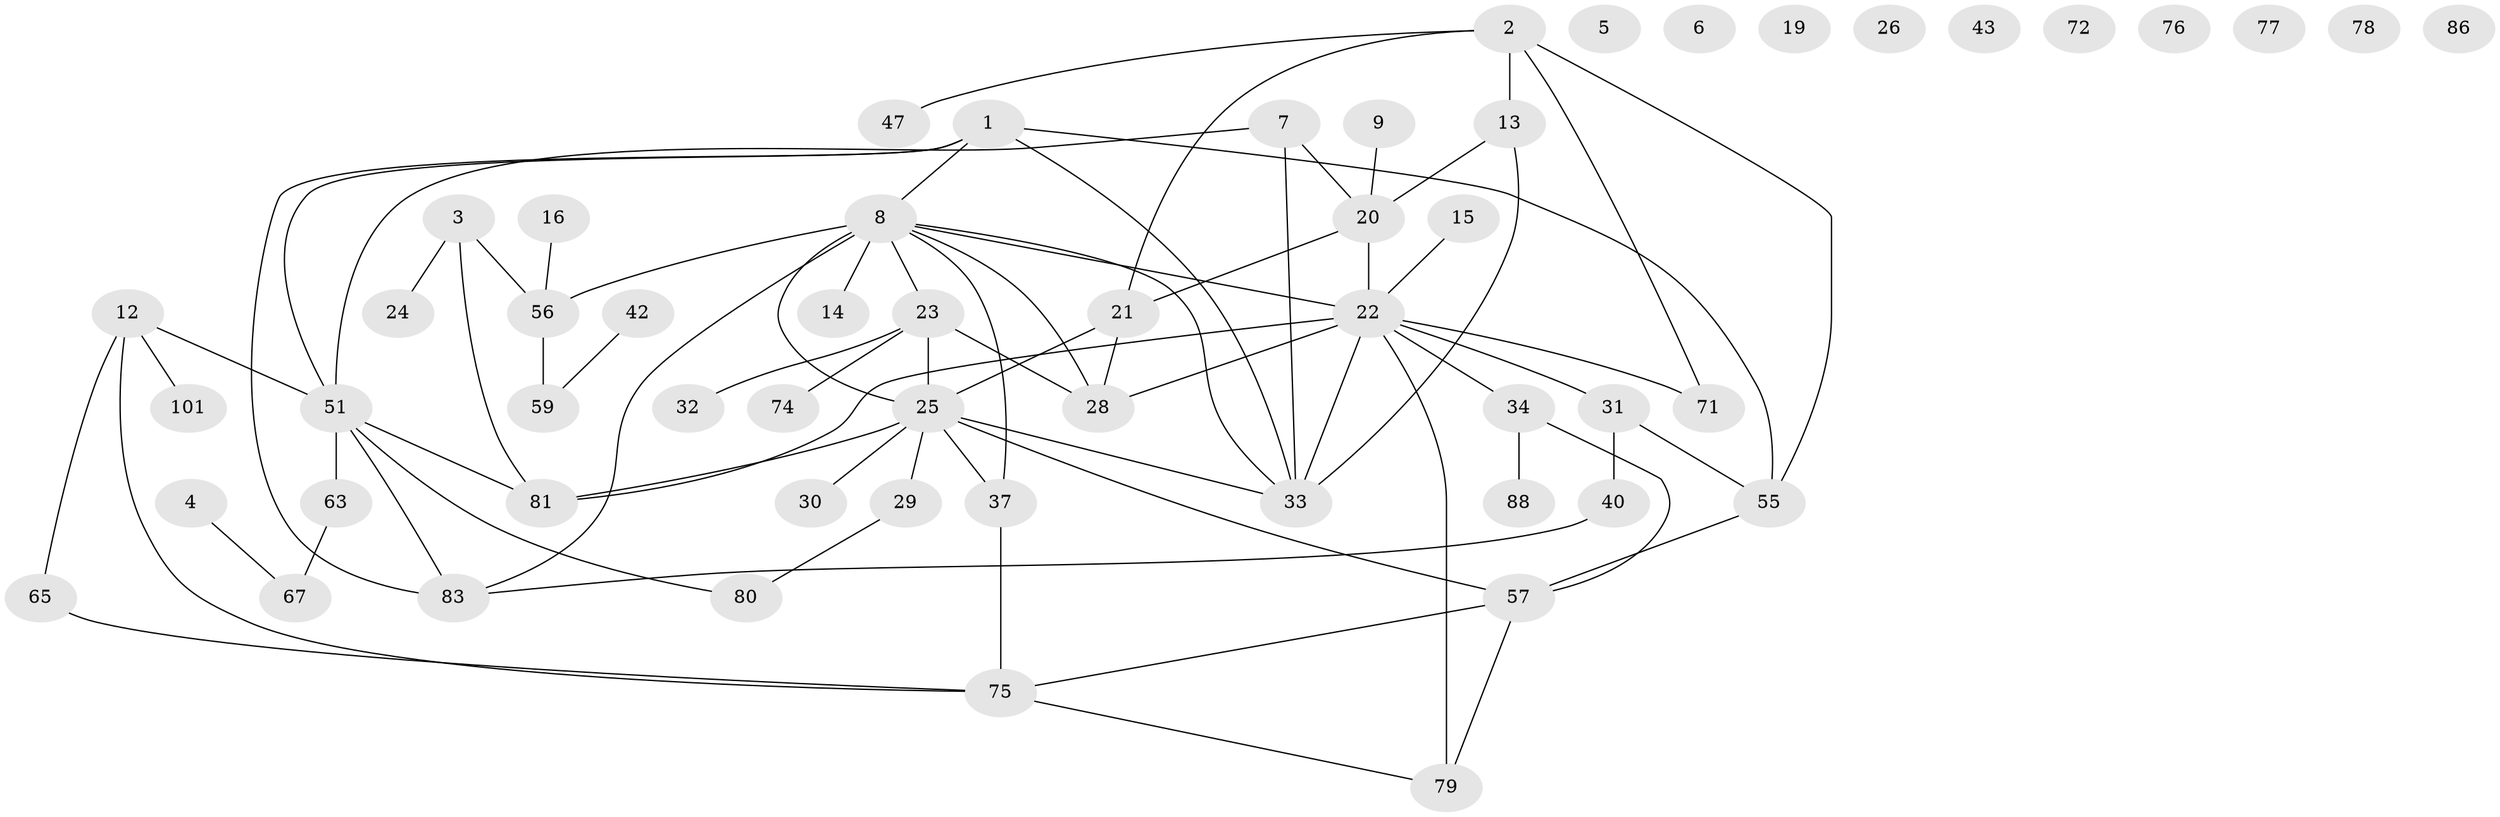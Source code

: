 // original degree distribution, {2: 0.29464285714285715, 3: 0.16964285714285715, 1: 0.23214285714285715, 0: 0.08035714285714286, 9: 0.008928571428571428, 5: 0.08928571428571429, 4: 0.10714285714285714, 6: 0.017857142857142856}
// Generated by graph-tools (version 1.1) at 2025/13/03/09/25 04:13:00]
// undirected, 56 vertices, 75 edges
graph export_dot {
graph [start="1"]
  node [color=gray90,style=filled];
  1 [super="+11"];
  2 [super="+70"];
  3 [super="+45+38"];
  4;
  5;
  6;
  7 [super="+18"];
  8 [super="+97+46+44+10"];
  9;
  12 [super="+92"];
  13 [super="+50"];
  14;
  15;
  16;
  19;
  20 [super="+36"];
  21 [super="+49"];
  22 [super="+27"];
  23 [super="+62"];
  24 [super="+35"];
  25 [super="+53"];
  26;
  28 [super="+54"];
  29;
  30;
  31 [super="+48+99"];
  32;
  33 [super="+104"];
  34 [super="+95"];
  37 [super="+93"];
  40 [super="+66"];
  42;
  43;
  47;
  51 [super="+112+89+68"];
  55 [super="+64"];
  56 [super="+60"];
  57;
  59 [super="+82"];
  63;
  65;
  67;
  71 [super="+73"];
  72;
  74;
  75 [super="+98"];
  76;
  77 [super="+105+103"];
  78;
  79 [super="+85"];
  80;
  81 [super="+106"];
  83 [super="+109"];
  86;
  88 [super="+111"];
  101;
  1 -- 55;
  1 -- 33;
  1 -- 83;
  1 -- 51;
  1 -- 8;
  2 -- 71;
  2 -- 55;
  2 -- 21;
  2 -- 13;
  2 -- 47;
  3 -- 24;
  3 -- 81;
  3 -- 56;
  4 -- 67;
  7 -- 51;
  7 -- 33;
  7 -- 20;
  8 -- 14;
  8 -- 22;
  8 -- 83;
  8 -- 25 [weight=3];
  8 -- 28;
  8 -- 56;
  8 -- 33;
  8 -- 37;
  8 -- 23;
  9 -- 20;
  12 -- 65;
  12 -- 101;
  12 -- 75;
  12 -- 51;
  13 -- 33;
  13 -- 20;
  15 -- 22;
  16 -- 56;
  20 -- 21;
  20 -- 22;
  21 -- 25;
  21 -- 28;
  22 -- 79;
  22 -- 33 [weight=2];
  22 -- 34;
  22 -- 71;
  22 -- 81;
  22 -- 31;
  22 -- 28;
  23 -- 25;
  23 -- 32;
  23 -- 74;
  23 -- 28;
  25 -- 33;
  25 -- 37;
  25 -- 29;
  25 -- 30;
  25 -- 57;
  25 -- 81;
  29 -- 80;
  31 -- 55;
  31 -- 40;
  34 -- 88;
  34 -- 57;
  37 -- 75;
  40 -- 83;
  42 -- 59;
  51 -- 80;
  51 -- 83;
  51 -- 63;
  51 -- 81;
  55 -- 57;
  56 -- 59;
  57 -- 75;
  57 -- 79;
  63 -- 67;
  65 -- 75;
  75 -- 79;
}

